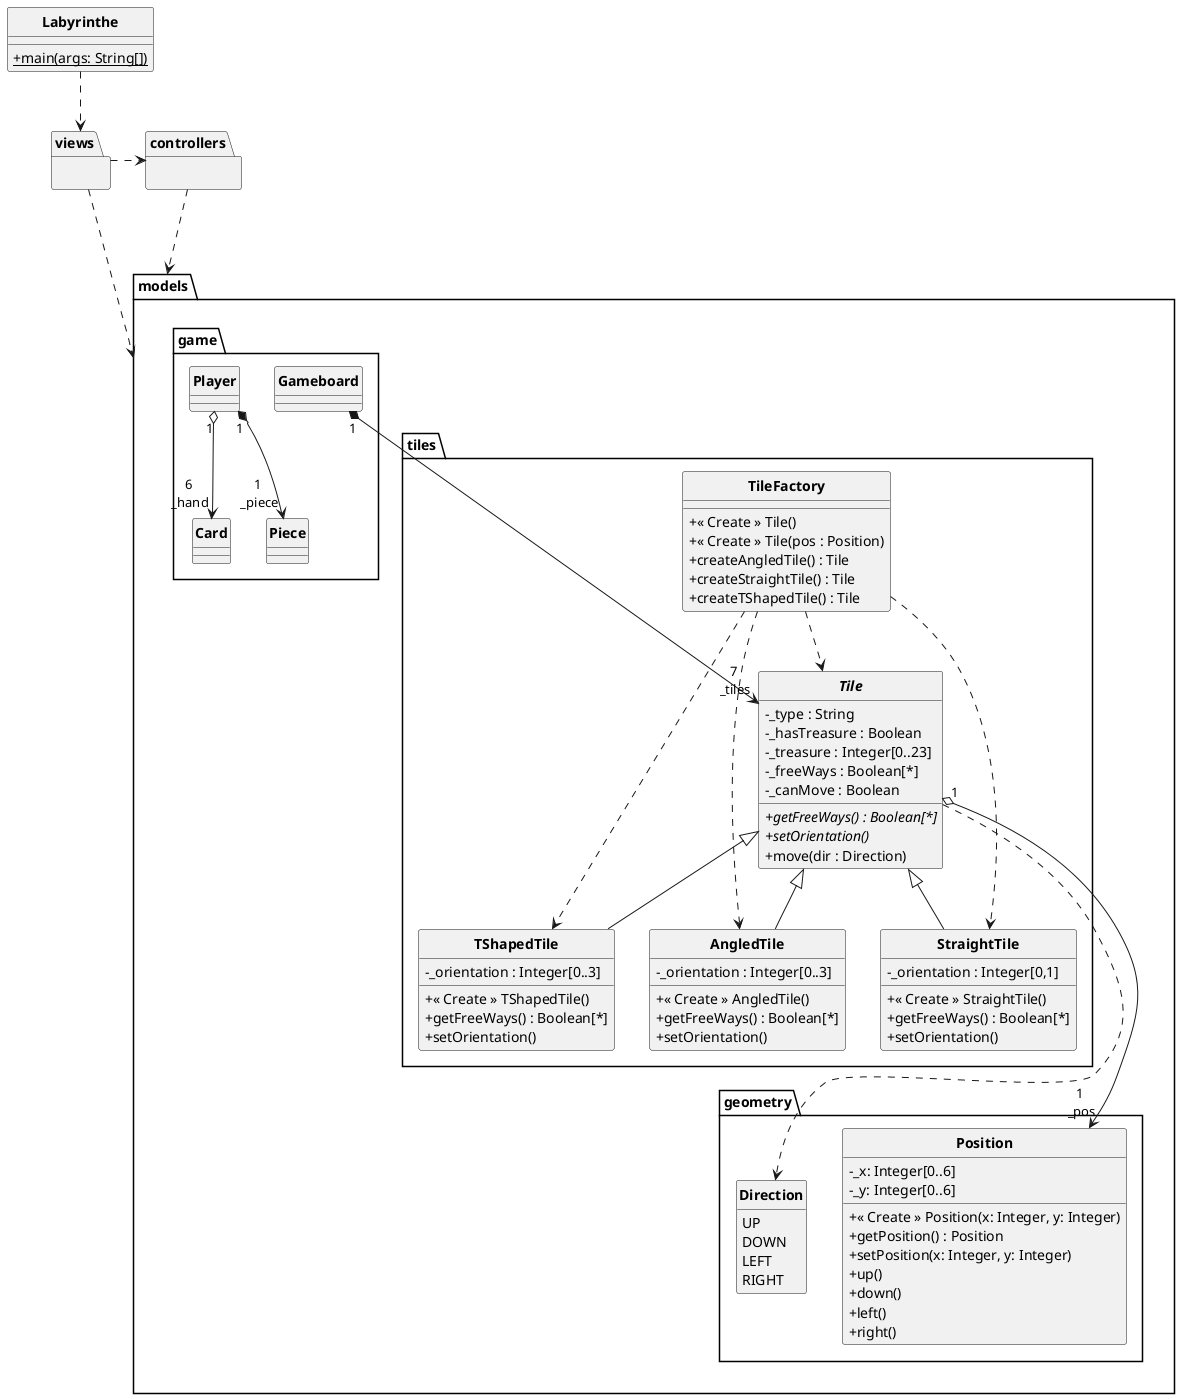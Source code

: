 @startuml Labyrinthe

skinparam style strictuml
skinparam classAttributeIconSize 0
skinparam classFontStyle Bold
hide enum methods

class Labyrinthe
{
    + {static} main(args: String[])
}

package views
{

}

package controllers
{

}

package models
{
	package tiles {
		class TileFactory {
			+ « Create » Tile()
			+ « Create » Tile(pos : Position)
			+ createAngledTile() : Tile
			+ createStraightTile() : Tile
			+ createTShapedTile() : Tile
		}

		abstract class Tile {
			- _type : String
			- _hasTreasure : Boolean
			- _treasure : Integer[0..23]
			- _freeWays : Boolean[*]
			- _canMove : Boolean
			+ {abstract}getFreeWays() : Boolean[*]
			+ {abstract}setOrientation()
			+ move(dir : Direction)
		}
		class AngledTile extends Tile {
			- _orientation : Integer[0..3]
			+ « Create » AngledTile()
			+ getFreeWays() : Boolean[*]
			+ setOrientation()
		}
		class StraightTile extends Tile {
			- _orientation : Integer[0,1]
			+ « Create » StraightTile()
			+ getFreeWays() : Boolean[*]
			+ setOrientation()
		}
		class TShapedTile extends Tile {
			- _orientation : Integer[0..3]
			+ « Create » TShapedTile()
			+ getFreeWays() : Boolean[*]
			+ setOrientation()
		}
	}

	package geometry {
		enum Direction {
			UP
			DOWN
			LEFT
			RIGHT
		}

		class Position {
			- _x: Integer[0..6]
			- _y: Integer[0..6]
			+ « Create » Position(x: Integer, y: Integer)
			+ getPosition() : Position
			+ setPosition(x: Integer, y: Integer)
			+ up()
			+ down()
			+ left()
			+ right()
		}
	}

	package game {
		class Gameboard {}
		'class Hallway {}
		class Card {}
		class Player {}
		class Piece {}
    }
}

Labyrinthe ..> views
controllers ...> models
views ..> models
views .> controllers
'Gameboard "1" *--> "6\n _hallways" Hallway
Gameboard "1" *---> "7\n _tiles" Tile
'Hallway "1" *--> "7\n _tiles_aligned" Tile
Player "1" o--> "6\n _hand" Card
Player "1" *--> "1\n _piece" Piece
Tile "1" o---> "1\n _pos" Position
TileFactory ..> AngledTile
TileFactory ..> StraightTile
TileFactory ..> TShapedTile
TileFactory ..> Tile
Tile ...> Direction
@enduml
